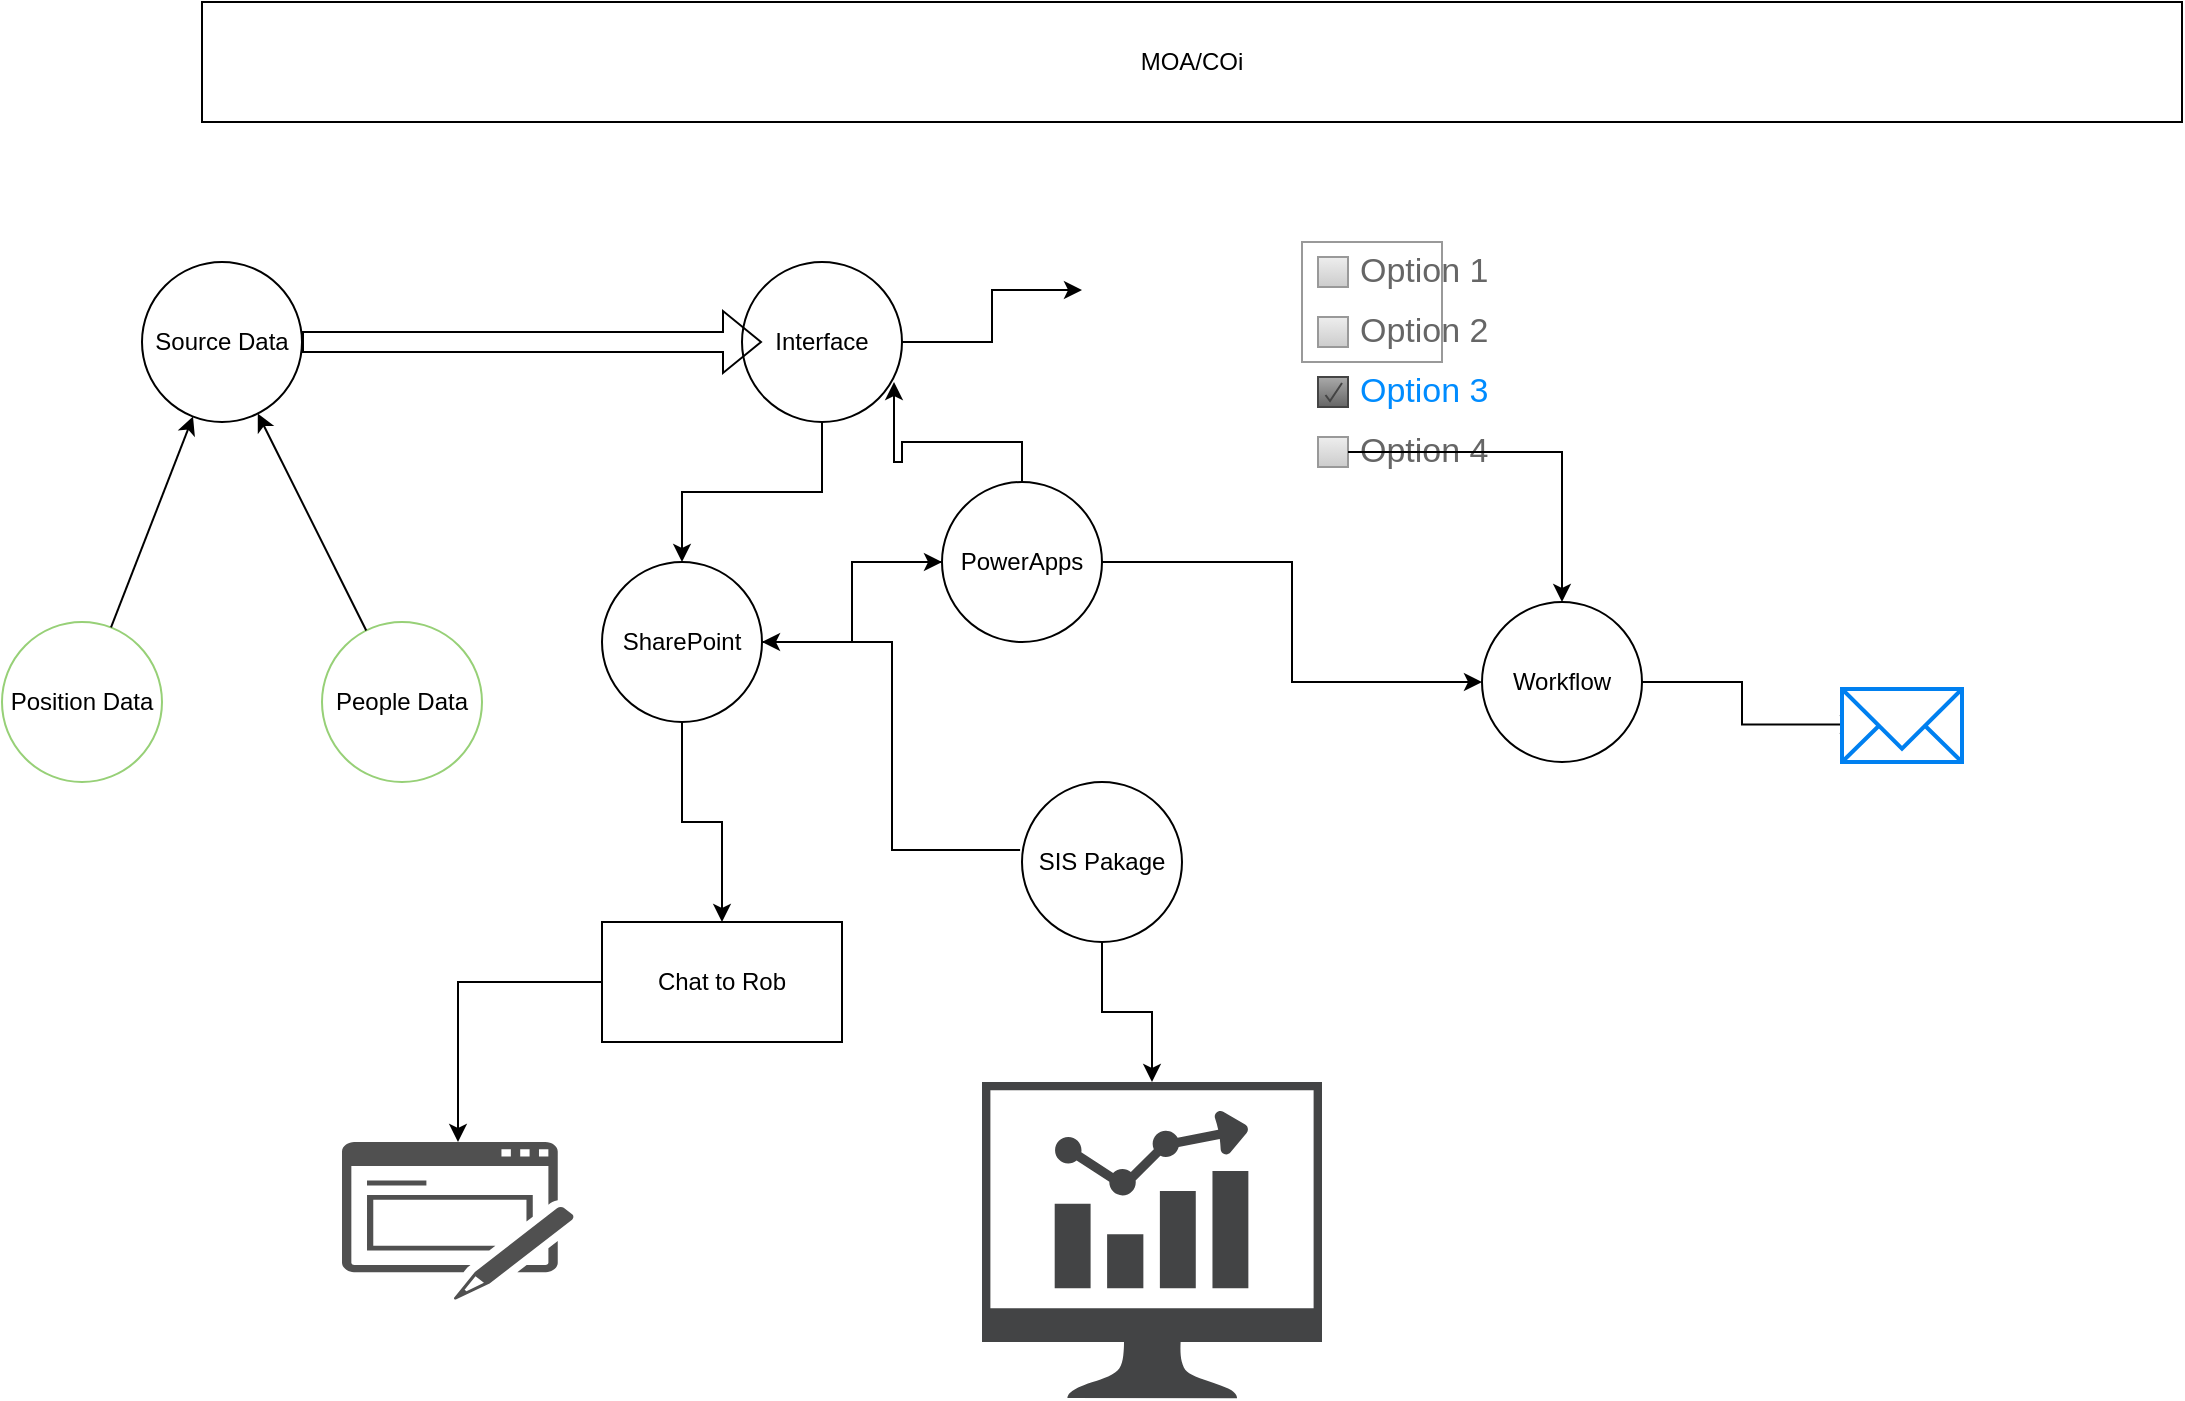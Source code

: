 <mxfile version="20.0.1" type="github">
  <diagram id="l8hXMBHkgcEJcSW0mbfh" name="Page-1">
    <mxGraphModel dx="2831" dy="772" grid="1" gridSize="10" guides="1" tooltips="1" connect="1" arrows="1" fold="1" page="1" pageScale="1" pageWidth="1169" pageHeight="827" math="0" shadow="0">
      <root>
        <mxCell id="0" />
        <mxCell id="1" parent="0" />
        <mxCell id="LR5CnvMRuR8SVS1PYUcT-2" value="Source Data" style="ellipse;whiteSpace=wrap;html=1;aspect=fixed;" vertex="1" parent="1">
          <mxGeometry x="20" y="130" width="80" height="80" as="geometry" />
        </mxCell>
        <mxCell id="LR5CnvMRuR8SVS1PYUcT-3" value="Position Data" style="ellipse;whiteSpace=wrap;html=1;aspect=fixed;strokeColor=#97D077;" vertex="1" parent="1">
          <mxGeometry x="-50" y="310" width="80" height="80" as="geometry" />
        </mxCell>
        <mxCell id="LR5CnvMRuR8SVS1PYUcT-4" value="People Data" style="ellipse;whiteSpace=wrap;html=1;aspect=fixed;strokeColor=#97D077;" vertex="1" parent="1">
          <mxGeometry x="110" y="310" width="80" height="80" as="geometry" />
        </mxCell>
        <mxCell id="LR5CnvMRuR8SVS1PYUcT-18" style="edgeStyle=orthogonalEdgeStyle;rounded=0;orthogonalLoop=1;jettySize=auto;html=1;entryX=0.133;entryY=0.485;entryDx=0;entryDy=0;entryPerimeter=0;" edge="1" parent="1" source="LR5CnvMRuR8SVS1PYUcT-5" target="LR5CnvMRuR8SVS1PYUcT-17">
          <mxGeometry relative="1" as="geometry" />
        </mxCell>
        <mxCell id="LR5CnvMRuR8SVS1PYUcT-5" value="Workflow" style="ellipse;whiteSpace=wrap;html=1;aspect=fixed;" vertex="1" parent="1">
          <mxGeometry x="690" y="300" width="80" height="80" as="geometry" />
        </mxCell>
        <mxCell id="LR5CnvMRuR8SVS1PYUcT-13" style="edgeStyle=orthogonalEdgeStyle;rounded=0;orthogonalLoop=1;jettySize=auto;html=1;" edge="1" parent="1" source="LR5CnvMRuR8SVS1PYUcT-6" target="LR5CnvMRuR8SVS1PYUcT-12">
          <mxGeometry relative="1" as="geometry" />
        </mxCell>
        <mxCell id="LR5CnvMRuR8SVS1PYUcT-20" style="edgeStyle=orthogonalEdgeStyle;rounded=0;orthogonalLoop=1;jettySize=auto;html=1;" edge="1" parent="1" source="LR5CnvMRuR8SVS1PYUcT-6" target="LR5CnvMRuR8SVS1PYUcT-19">
          <mxGeometry relative="1" as="geometry" />
        </mxCell>
        <mxCell id="LR5CnvMRuR8SVS1PYUcT-6" value="Interface" style="ellipse;whiteSpace=wrap;html=1;aspect=fixed;" vertex="1" parent="1">
          <mxGeometry x="320" y="130" width="80" height="80" as="geometry" />
        </mxCell>
        <mxCell id="LR5CnvMRuR8SVS1PYUcT-7" value="MOA/COi" style="rounded=0;whiteSpace=wrap;html=1;" vertex="1" parent="1">
          <mxGeometry x="50" width="990" height="60" as="geometry" />
        </mxCell>
        <mxCell id="LR5CnvMRuR8SVS1PYUcT-8" value="" style="endArrow=classic;html=1;rounded=0;" edge="1" parent="1" source="LR5CnvMRuR8SVS1PYUcT-3" target="LR5CnvMRuR8SVS1PYUcT-2">
          <mxGeometry width="50" height="50" relative="1" as="geometry">
            <mxPoint x="560" y="420" as="sourcePoint" />
            <mxPoint x="610" y="370" as="targetPoint" />
          </mxGeometry>
        </mxCell>
        <mxCell id="LR5CnvMRuR8SVS1PYUcT-9" value="" style="endArrow=classic;html=1;rounded=0;" edge="1" parent="1" source="LR5CnvMRuR8SVS1PYUcT-4" target="LR5CnvMRuR8SVS1PYUcT-2">
          <mxGeometry width="50" height="50" relative="1" as="geometry">
            <mxPoint x="560" y="420" as="sourcePoint" />
            <mxPoint x="610" y="370" as="targetPoint" />
          </mxGeometry>
        </mxCell>
        <mxCell id="LR5CnvMRuR8SVS1PYUcT-10" value="" style="shape=flexArrow;endArrow=classic;html=1;rounded=0;" edge="1" parent="1" source="LR5CnvMRuR8SVS1PYUcT-2">
          <mxGeometry width="50" height="50" relative="1" as="geometry">
            <mxPoint x="180" y="190" as="sourcePoint" />
            <mxPoint x="330" y="170" as="targetPoint" />
          </mxGeometry>
        </mxCell>
        <mxCell id="LR5CnvMRuR8SVS1PYUcT-15" style="edgeStyle=orthogonalEdgeStyle;rounded=0;orthogonalLoop=1;jettySize=auto;html=1;entryX=0.95;entryY=0.75;entryDx=0;entryDy=0;entryPerimeter=0;exitX=0.5;exitY=0;exitDx=0;exitDy=0;" edge="1" parent="1" source="LR5CnvMRuR8SVS1PYUcT-11" target="LR5CnvMRuR8SVS1PYUcT-6">
          <mxGeometry relative="1" as="geometry" />
        </mxCell>
        <mxCell id="LR5CnvMRuR8SVS1PYUcT-16" style="edgeStyle=orthogonalEdgeStyle;rounded=0;orthogonalLoop=1;jettySize=auto;html=1;" edge="1" parent="1" source="LR5CnvMRuR8SVS1PYUcT-11" target="LR5CnvMRuR8SVS1PYUcT-5">
          <mxGeometry relative="1" as="geometry" />
        </mxCell>
        <mxCell id="LR5CnvMRuR8SVS1PYUcT-28" value="" style="edgeStyle=orthogonalEdgeStyle;rounded=0;orthogonalLoop=1;jettySize=auto;html=1;" edge="1" parent="1" source="LR5CnvMRuR8SVS1PYUcT-11" target="LR5CnvMRuR8SVS1PYUcT-12">
          <mxGeometry relative="1" as="geometry" />
        </mxCell>
        <mxCell id="LR5CnvMRuR8SVS1PYUcT-11" value="PowerApps" style="ellipse;whiteSpace=wrap;html=1;aspect=fixed;" vertex="1" parent="1">
          <mxGeometry x="420" y="240" width="80" height="80" as="geometry" />
        </mxCell>
        <mxCell id="LR5CnvMRuR8SVS1PYUcT-14" style="edgeStyle=orthogonalEdgeStyle;rounded=0;orthogonalLoop=1;jettySize=auto;html=1;" edge="1" parent="1" source="LR5CnvMRuR8SVS1PYUcT-12" target="LR5CnvMRuR8SVS1PYUcT-11">
          <mxGeometry relative="1" as="geometry" />
        </mxCell>
        <mxCell id="LR5CnvMRuR8SVS1PYUcT-27" value="" style="edgeStyle=orthogonalEdgeStyle;rounded=0;orthogonalLoop=1;jettySize=auto;html=1;" edge="1" parent="1" source="LR5CnvMRuR8SVS1PYUcT-12" target="LR5CnvMRuR8SVS1PYUcT-26">
          <mxGeometry relative="1" as="geometry" />
        </mxCell>
        <mxCell id="LR5CnvMRuR8SVS1PYUcT-33" style="edgeStyle=orthogonalEdgeStyle;rounded=0;orthogonalLoop=1;jettySize=auto;html=1;startArrow=none;" edge="1" parent="1" source="LR5CnvMRuR8SVS1PYUcT-34" target="LR5CnvMRuR8SVS1PYUcT-32">
          <mxGeometry relative="1" as="geometry" />
        </mxCell>
        <mxCell id="LR5CnvMRuR8SVS1PYUcT-12" value="SharePoint" style="ellipse;whiteSpace=wrap;html=1;aspect=fixed;" vertex="1" parent="1">
          <mxGeometry x="250" y="280" width="80" height="80" as="geometry" />
        </mxCell>
        <mxCell id="LR5CnvMRuR8SVS1PYUcT-17" value="" style="html=1;verticalLabelPosition=bottom;align=center;labelBackgroundColor=#ffffff;verticalAlign=top;strokeWidth=2;strokeColor=#0080F0;shadow=0;dashed=0;shape=mxgraph.ios7.icons.mail;" vertex="1" parent="1">
          <mxGeometry x="870" y="343.5" width="60" height="36.5" as="geometry" />
        </mxCell>
        <mxCell id="LR5CnvMRuR8SVS1PYUcT-19" value="" style="shape=image;html=1;verticalAlign=top;verticalLabelPosition=bottom;labelBackgroundColor=#ffffff;imageAspect=0;aspect=fixed;image=https://cdn4.iconfinder.com/data/icons/48-bubbles/48/24.TV-128.png;strokeColor=#97D077;" vertex="1" parent="1">
          <mxGeometry x="490" y="100" width="88" height="88" as="geometry" />
        </mxCell>
        <mxCell id="LR5CnvMRuR8SVS1PYUcT-21" value="" style="strokeWidth=1;shadow=0;dashed=0;align=center;html=1;shape=mxgraph.mockup.forms.rrect;rSize=0;strokeColor=#999999;fillColor=#ffffff;recursiveResize=0;" vertex="1" parent="1">
          <mxGeometry x="600" y="120" width="70" height="60" as="geometry" />
        </mxCell>
        <mxCell id="LR5CnvMRuR8SVS1PYUcT-22" value="Option 1" style="strokeWidth=1;shadow=0;dashed=0;align=center;html=1;shape=mxgraph.mockup.forms.rrect;rSize=0;fillColor=#eeeeee;strokeColor=#999999;gradientColor=#cccccc;align=left;spacingLeft=4;fontSize=17;fontColor=#666666;labelPosition=right;" vertex="1" parent="LR5CnvMRuR8SVS1PYUcT-21">
          <mxGeometry x="8" y="7.5" width="15" height="15" as="geometry" />
        </mxCell>
        <mxCell id="LR5CnvMRuR8SVS1PYUcT-23" value="Option 2" style="strokeWidth=1;shadow=0;dashed=0;align=center;html=1;shape=mxgraph.mockup.forms.rrect;rSize=0;fillColor=#eeeeee;strokeColor=#999999;gradientColor=#cccccc;align=left;spacingLeft=4;fontSize=17;fontColor=#666666;labelPosition=right;" vertex="1" parent="LR5CnvMRuR8SVS1PYUcT-21">
          <mxGeometry x="8" y="37.5" width="15" height="15" as="geometry" />
        </mxCell>
        <mxCell id="LR5CnvMRuR8SVS1PYUcT-24" value="Option 3" style="strokeWidth=1;shadow=0;dashed=0;align=center;html=1;shape=mxgraph.mockup.forms.checkbox;rSize=0;resizable=0;fillColor=#aaaaaa;strokeColor=#444444;gradientColor=#666666;align=left;spacingLeft=4;fontSize=17;fontColor=#008cff;labelPosition=right;" vertex="1" parent="LR5CnvMRuR8SVS1PYUcT-21">
          <mxGeometry x="8" y="67.5" width="15" height="15" as="geometry" />
        </mxCell>
        <mxCell id="LR5CnvMRuR8SVS1PYUcT-25" value="Option 4" style="strokeWidth=1;shadow=0;dashed=0;align=center;html=1;shape=mxgraph.mockup.forms.rrect;rSize=0;fillColor=#eeeeee;strokeColor=#999999;gradientColor=#cccccc;align=left;spacingLeft=4;fontSize=17;fontColor=#666666;labelPosition=right;" vertex="1" parent="LR5CnvMRuR8SVS1PYUcT-21">
          <mxGeometry x="8" y="97.5" width="15" height="15" as="geometry" />
        </mxCell>
        <mxCell id="LR5CnvMRuR8SVS1PYUcT-31" style="edgeStyle=orthogonalEdgeStyle;rounded=0;orthogonalLoop=1;jettySize=auto;html=1;" edge="1" parent="1" source="LR5CnvMRuR8SVS1PYUcT-26" target="LR5CnvMRuR8SVS1PYUcT-30">
          <mxGeometry relative="1" as="geometry" />
        </mxCell>
        <mxCell id="LR5CnvMRuR8SVS1PYUcT-26" value="Chat to Rob" style="whiteSpace=wrap;html=1;" vertex="1" parent="1">
          <mxGeometry x="250" y="460" width="120" height="60" as="geometry" />
        </mxCell>
        <mxCell id="LR5CnvMRuR8SVS1PYUcT-29" style="edgeStyle=orthogonalEdgeStyle;rounded=0;orthogonalLoop=1;jettySize=auto;html=1;" edge="1" parent="1" source="LR5CnvMRuR8SVS1PYUcT-25" target="LR5CnvMRuR8SVS1PYUcT-5">
          <mxGeometry relative="1" as="geometry" />
        </mxCell>
        <mxCell id="LR5CnvMRuR8SVS1PYUcT-30" value="" style="sketch=0;pointerEvents=1;shadow=0;dashed=0;html=1;strokeColor=none;fillColor=#505050;labelPosition=center;verticalLabelPosition=bottom;verticalAlign=top;outlineConnect=0;align=center;shape=mxgraph.office.concepts.form;" vertex="1" parent="1">
          <mxGeometry x="120" y="570" width="116" height="79" as="geometry" />
        </mxCell>
        <mxCell id="LR5CnvMRuR8SVS1PYUcT-32" value="" style="sketch=0;pointerEvents=1;shadow=0;dashed=0;html=1;strokeColor=none;fillColor=#434445;aspect=fixed;labelPosition=center;verticalLabelPosition=bottom;verticalAlign=top;align=center;outlineConnect=0;shape=mxgraph.vvd.nsx_dashboard;" vertex="1" parent="1">
          <mxGeometry x="440" y="540" width="170" height="158.1" as="geometry" />
        </mxCell>
        <mxCell id="LR5CnvMRuR8SVS1PYUcT-34" value="SIS Pakage" style="ellipse;whiteSpace=wrap;html=1;aspect=fixed;" vertex="1" parent="1">
          <mxGeometry x="460" y="390" width="80" height="80" as="geometry" />
        </mxCell>
        <mxCell id="LR5CnvMRuR8SVS1PYUcT-35" value="" style="edgeStyle=orthogonalEdgeStyle;rounded=0;orthogonalLoop=1;jettySize=auto;html=1;endArrow=none;entryX=-0.012;entryY=0.425;entryDx=0;entryDy=0;entryPerimeter=0;" edge="1" parent="1" source="LR5CnvMRuR8SVS1PYUcT-12" target="LR5CnvMRuR8SVS1PYUcT-34">
          <mxGeometry relative="1" as="geometry">
            <mxPoint x="370" y="330" as="sourcePoint" />
            <mxPoint x="525" y="540" as="targetPoint" />
          </mxGeometry>
        </mxCell>
      </root>
    </mxGraphModel>
  </diagram>
</mxfile>
